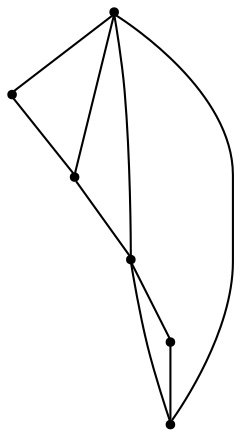 graph {
  node [shape=point,comment="{\"directed\":false,\"doi\":\"10.4230/LIPIcs.GD.2024.30\",\"figure\":\"14 (3)\"}"]

  v0 [pos="1142.498071657834,2116.153384227741"]
  v1 [pos="1128.352457056299,2140.649953705335"]
  v2 [pos="1085.9115431202617,2116.153384227741"]
  v3 [pos="1128.34406241022,2091.6606295832794"]
  v4 [pos="1100.0529603987573,2140.649953705335"]
  v5 [pos="1100.0529603987573,2091.656560427938"]

  v0 -- v1 [id="-1",pos="1142.498071657834,2116.153384227741 1128.352457056299,2140.649953705335 1128.352457056299,2140.649953705335 1128.352457056299,2140.649953705335"]
  v2 -- v5 [id="-2",pos="1085.9115431202617,2116.153384227741 1100.0529603987573,2091.656560427938 1100.0529603987573,2091.656560427938 1100.0529603987573,2091.656560427938"]
  v2 -- v3 [id="-4",pos="1085.9115431202617,2116.153384227741 1128.34406241022,2091.6606295832794 1128.34406241022,2091.6606295832794 1128.34406241022,2091.6606295832794"]
  v4 -- v2 [id="-5",pos="1100.0529603987573,2140.649953705335 1085.9115431202617,2116.153384227741 1085.9115431202617,2116.153384227741 1085.9115431202617,2116.153384227741"]
  v5 -- v3 [id="-6",pos="1100.0529603987573,2091.656560427938 1128.34406241022,2091.6606295832794 1128.34406241022,2091.6606295832794 1128.34406241022,2091.6606295832794"]
  v4 -- v0 [id="-8",pos="1100.0529603987573,2140.649953705335 1142.498071657834,2116.153384227741 1142.498071657834,2116.153384227741 1142.498071657834,2116.153384227741"]
  v3 -- v0 [id="-10",pos="1128.34406241022,2091.6606295832794 1142.498071657834,2116.153384227741 1142.498071657834,2116.153384227741 1142.498071657834,2116.153384227741"]
  v1 -- v4 [id="-11",pos="1128.352457056299,2140.649953705335 1100.0529603987573,2140.649953705335 1100.0529603987573,2140.649953705335 1100.0529603987573,2140.649953705335"]
  v0 -- v2 [id="-16",pos="1142.498071657834,2116.153384227741 1085.9115431202617,2116.153384227741 1085.9115431202617,2116.153384227741 1085.9115431202617,2116.153384227741"]
}